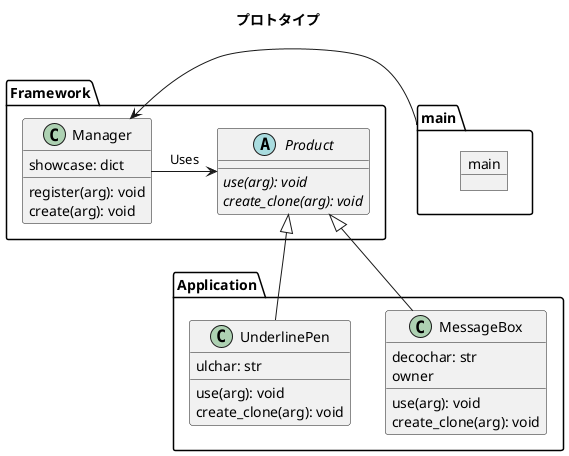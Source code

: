 @startuml

title プロトタイプ

package main {
    object main {
    }
}

package Framework {
    class Manager {
        showcase: dict
        register(arg): void
        create(arg): void
    }

    abstract class Product {
        {abstract} use(arg): void
        {abstract} create_clone(arg): void
    }

    Manager -right-> Product : Uses
}

package Application {
  class UnderlinePen {
      ulchar: str
      use(arg): void
      create_clone(arg): void
  }

  class MessageBox {
      decochar: str
      owner
      use(arg): void
      create_clone(arg): void
  }
}
  ' UnderlinePen --|> Product
  Product <|-- UnderlinePen
  Product <|-- MessageBox
  ' MessageBox --|> Product

main -left-> Manager


@enduml